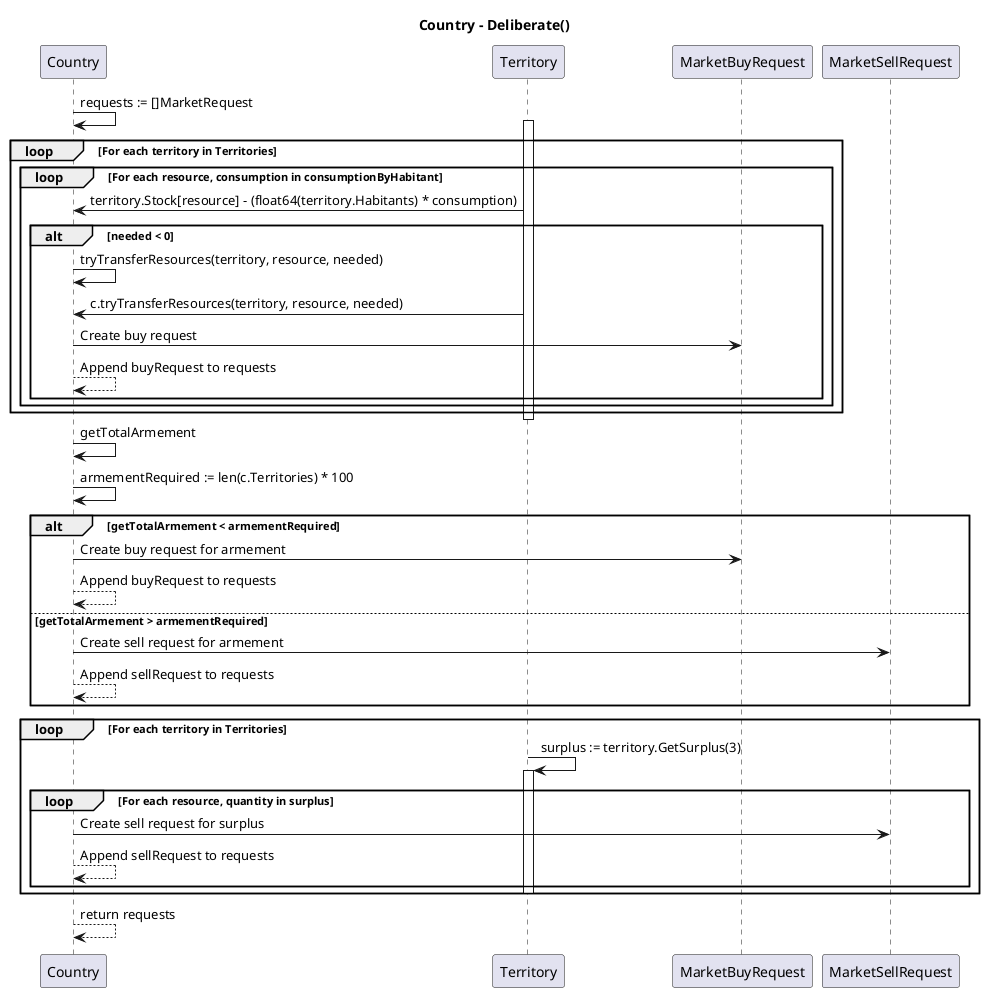@startuml
title Country - Deliberate()

participant Country
participant Territory
participant MarketBuyRequest
participant MarketSellRequest

Country -> Country: requests := []MarketRequest

activate Territory
loop For each territory in Territories
loop For each resource, consumption in consumptionByHabitant
    Territory -> Country: territory.Stock[resource] - (float64(territory.Habitants) * consumption)
    alt needed < 0
        Country -> Country: tryTransferResources(territory, resource, needed)
        Territory -> Country: c.tryTransferResources(territory, resource, needed)
        Country -> MarketBuyRequest: Create buy request
        Country --> Country: Append buyRequest to requests
    end
end
end loop
deactivate Territory



Country -> Country: getTotalArmement
Country -> Country: armementRequired := len(c.Territories) * 100
alt getTotalArmement < armementRequired
    Country -> MarketBuyRequest: Create buy request for armement
    Country --> Country: Append buyRequest to requests
else getTotalArmement > armementRequired
    Country -> MarketSellRequest: Create sell request for armement
    Country --> Country: Append sellRequest to requests
end


loop For each territory in Territories
    Territory -> Territory: surplus := territory.GetSurplus(3)
    activate Territory

    loop For each resource, quantity in surplus
        Country -> MarketSellRequest: Create sell request for surplus
        Country --> Country: Append sellRequest to requests
    end

    deactivate Territory
end

Country --> Country: return requests
@enduml
